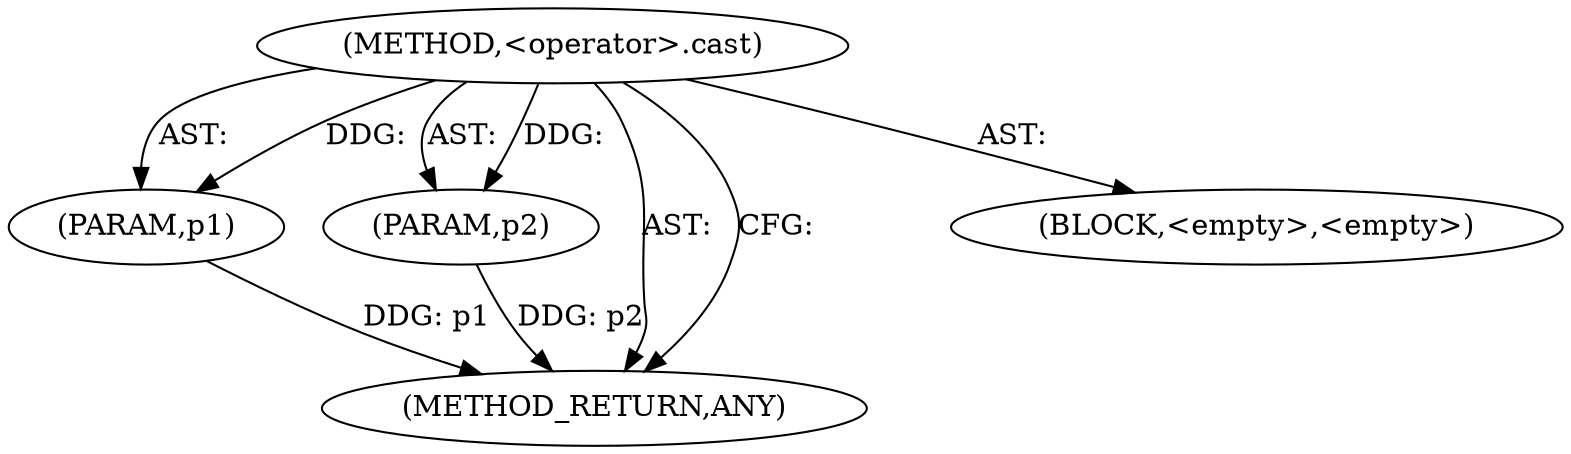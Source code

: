 digraph "&lt;operator&gt;.cast" {  
"99865" [label = <(METHOD,&lt;operator&gt;.cast)> ]
"99866" [label = <(PARAM,p1)> ]
"99867" [label = <(PARAM,p2)> ]
"99868" [label = <(METHOD_RETURN,ANY)> ]
"99869" [label = <(BLOCK,&lt;empty&gt;,&lt;empty&gt;)> ]
  "99865" -> "99868"  [ label = "AST: "] 
  "99865" -> "99866"  [ label = "AST: "] 
  "99865" -> "99869"  [ label = "AST: "] 
  "99865" -> "99867"  [ label = "AST: "] 
  "99865" -> "99868"  [ label = "CFG: "] 
  "99866" -> "99868"  [ label = "DDG: p1"] 
  "99867" -> "99868"  [ label = "DDG: p2"] 
  "99865" -> "99866"  [ label = "DDG: "] 
  "99865" -> "99867"  [ label = "DDG: "] 
}
